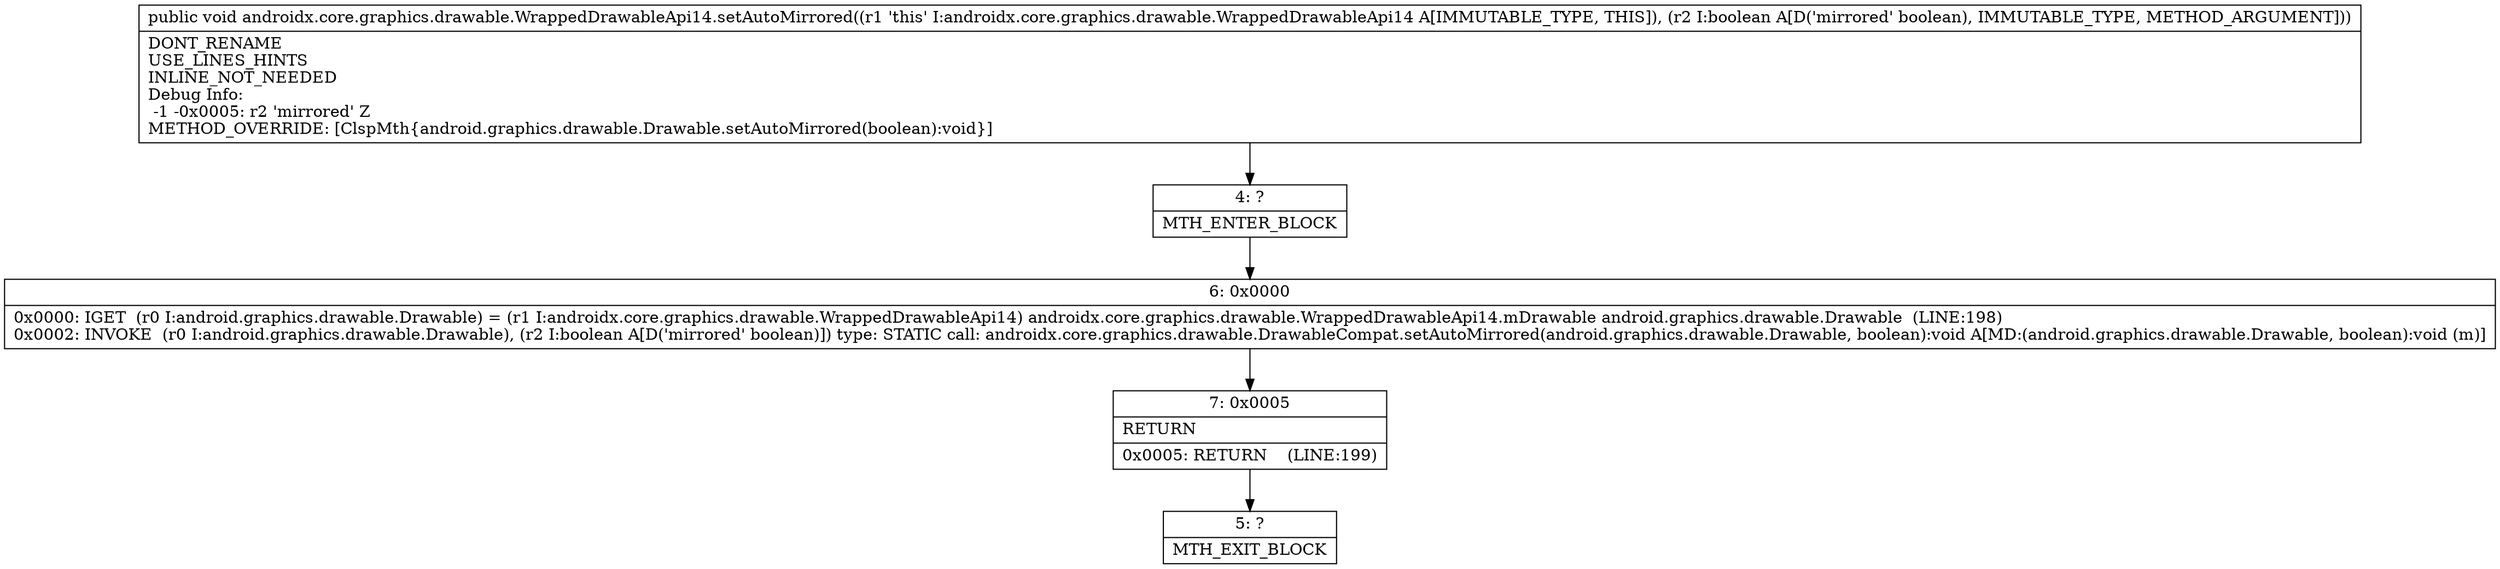 digraph "CFG forandroidx.core.graphics.drawable.WrappedDrawableApi14.setAutoMirrored(Z)V" {
Node_4 [shape=record,label="{4\:\ ?|MTH_ENTER_BLOCK\l}"];
Node_6 [shape=record,label="{6\:\ 0x0000|0x0000: IGET  (r0 I:android.graphics.drawable.Drawable) = (r1 I:androidx.core.graphics.drawable.WrappedDrawableApi14) androidx.core.graphics.drawable.WrappedDrawableApi14.mDrawable android.graphics.drawable.Drawable  (LINE:198)\l0x0002: INVOKE  (r0 I:android.graphics.drawable.Drawable), (r2 I:boolean A[D('mirrored' boolean)]) type: STATIC call: androidx.core.graphics.drawable.DrawableCompat.setAutoMirrored(android.graphics.drawable.Drawable, boolean):void A[MD:(android.graphics.drawable.Drawable, boolean):void (m)]\l}"];
Node_7 [shape=record,label="{7\:\ 0x0005|RETURN\l|0x0005: RETURN    (LINE:199)\l}"];
Node_5 [shape=record,label="{5\:\ ?|MTH_EXIT_BLOCK\l}"];
MethodNode[shape=record,label="{public void androidx.core.graphics.drawable.WrappedDrawableApi14.setAutoMirrored((r1 'this' I:androidx.core.graphics.drawable.WrappedDrawableApi14 A[IMMUTABLE_TYPE, THIS]), (r2 I:boolean A[D('mirrored' boolean), IMMUTABLE_TYPE, METHOD_ARGUMENT]))  | DONT_RENAME\lUSE_LINES_HINTS\lINLINE_NOT_NEEDED\lDebug Info:\l  \-1 \-0x0005: r2 'mirrored' Z\lMETHOD_OVERRIDE: [ClspMth\{android.graphics.drawable.Drawable.setAutoMirrored(boolean):void\}]\l}"];
MethodNode -> Node_4;Node_4 -> Node_6;
Node_6 -> Node_7;
Node_7 -> Node_5;
}

